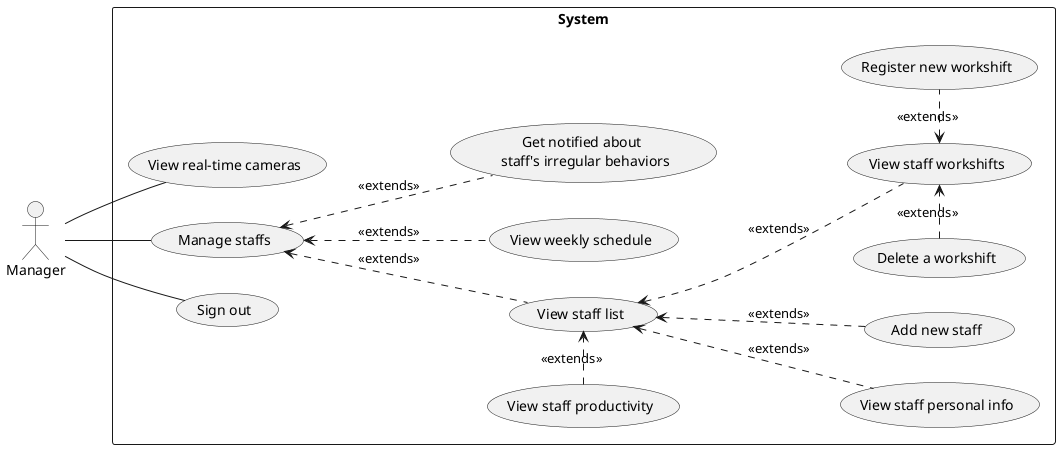 @startuml
left to right direction

:Manager: as Manager

rectangle System {
    (View real-time cameras) as (UC03)
    (Manage staffs) as (UC04)
    (Sign out) as (UC02)
            (View staff personal info) as (UC07)
        (View staff list) as UC10
        (View weekly schedule) as (UC06)
        (Get notified about \n staff's irregular behaviors) as (UC05)
        (Add new staff) as UC11
            (View staff productivity) as UC12
            (Delete a workshift) as (UC15)
            (View staff workshifts) as (UC08)
            (Register new workshift) as (UC14)
            
            

}

Manager -- UC02
Manager -- UC03
Manager -down- UC04
UC04 <.down. UC05 : <<extends>>
UC04 <.down. UC06 : <<extends>>
UC04 <.down. UC10 : <<extends>>
UC06 -[hidden]l- UC10
UC05 -[hidden]l- UC06
UC05 -[hidden]d- UC08
UC10 <.down. UC08 : <<extends>>
UC10 <.down. UC07 : <<extends>>
UC10 <.down. UC11: <<extends>>
UC10 <.left. UC12: <<extends>>
UC08 <.right. UC14: <<extends>>
UC08 <.left. UC15: <<extends>>

@enduml